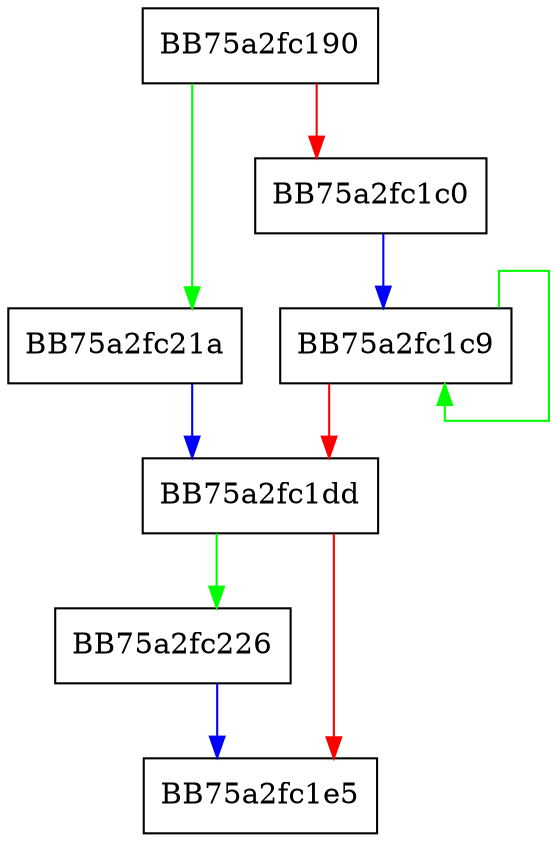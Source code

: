 digraph RpfAPI_CRC16 {
  node [shape="box"];
  graph [splines=ortho];
  BB75a2fc190 -> BB75a2fc21a [color="green"];
  BB75a2fc190 -> BB75a2fc1c0 [color="red"];
  BB75a2fc1c0 -> BB75a2fc1c9 [color="blue"];
  BB75a2fc1c9 -> BB75a2fc1c9 [color="green"];
  BB75a2fc1c9 -> BB75a2fc1dd [color="red"];
  BB75a2fc1dd -> BB75a2fc226 [color="green"];
  BB75a2fc1dd -> BB75a2fc1e5 [color="red"];
  BB75a2fc21a -> BB75a2fc1dd [color="blue"];
  BB75a2fc226 -> BB75a2fc1e5 [color="blue"];
}